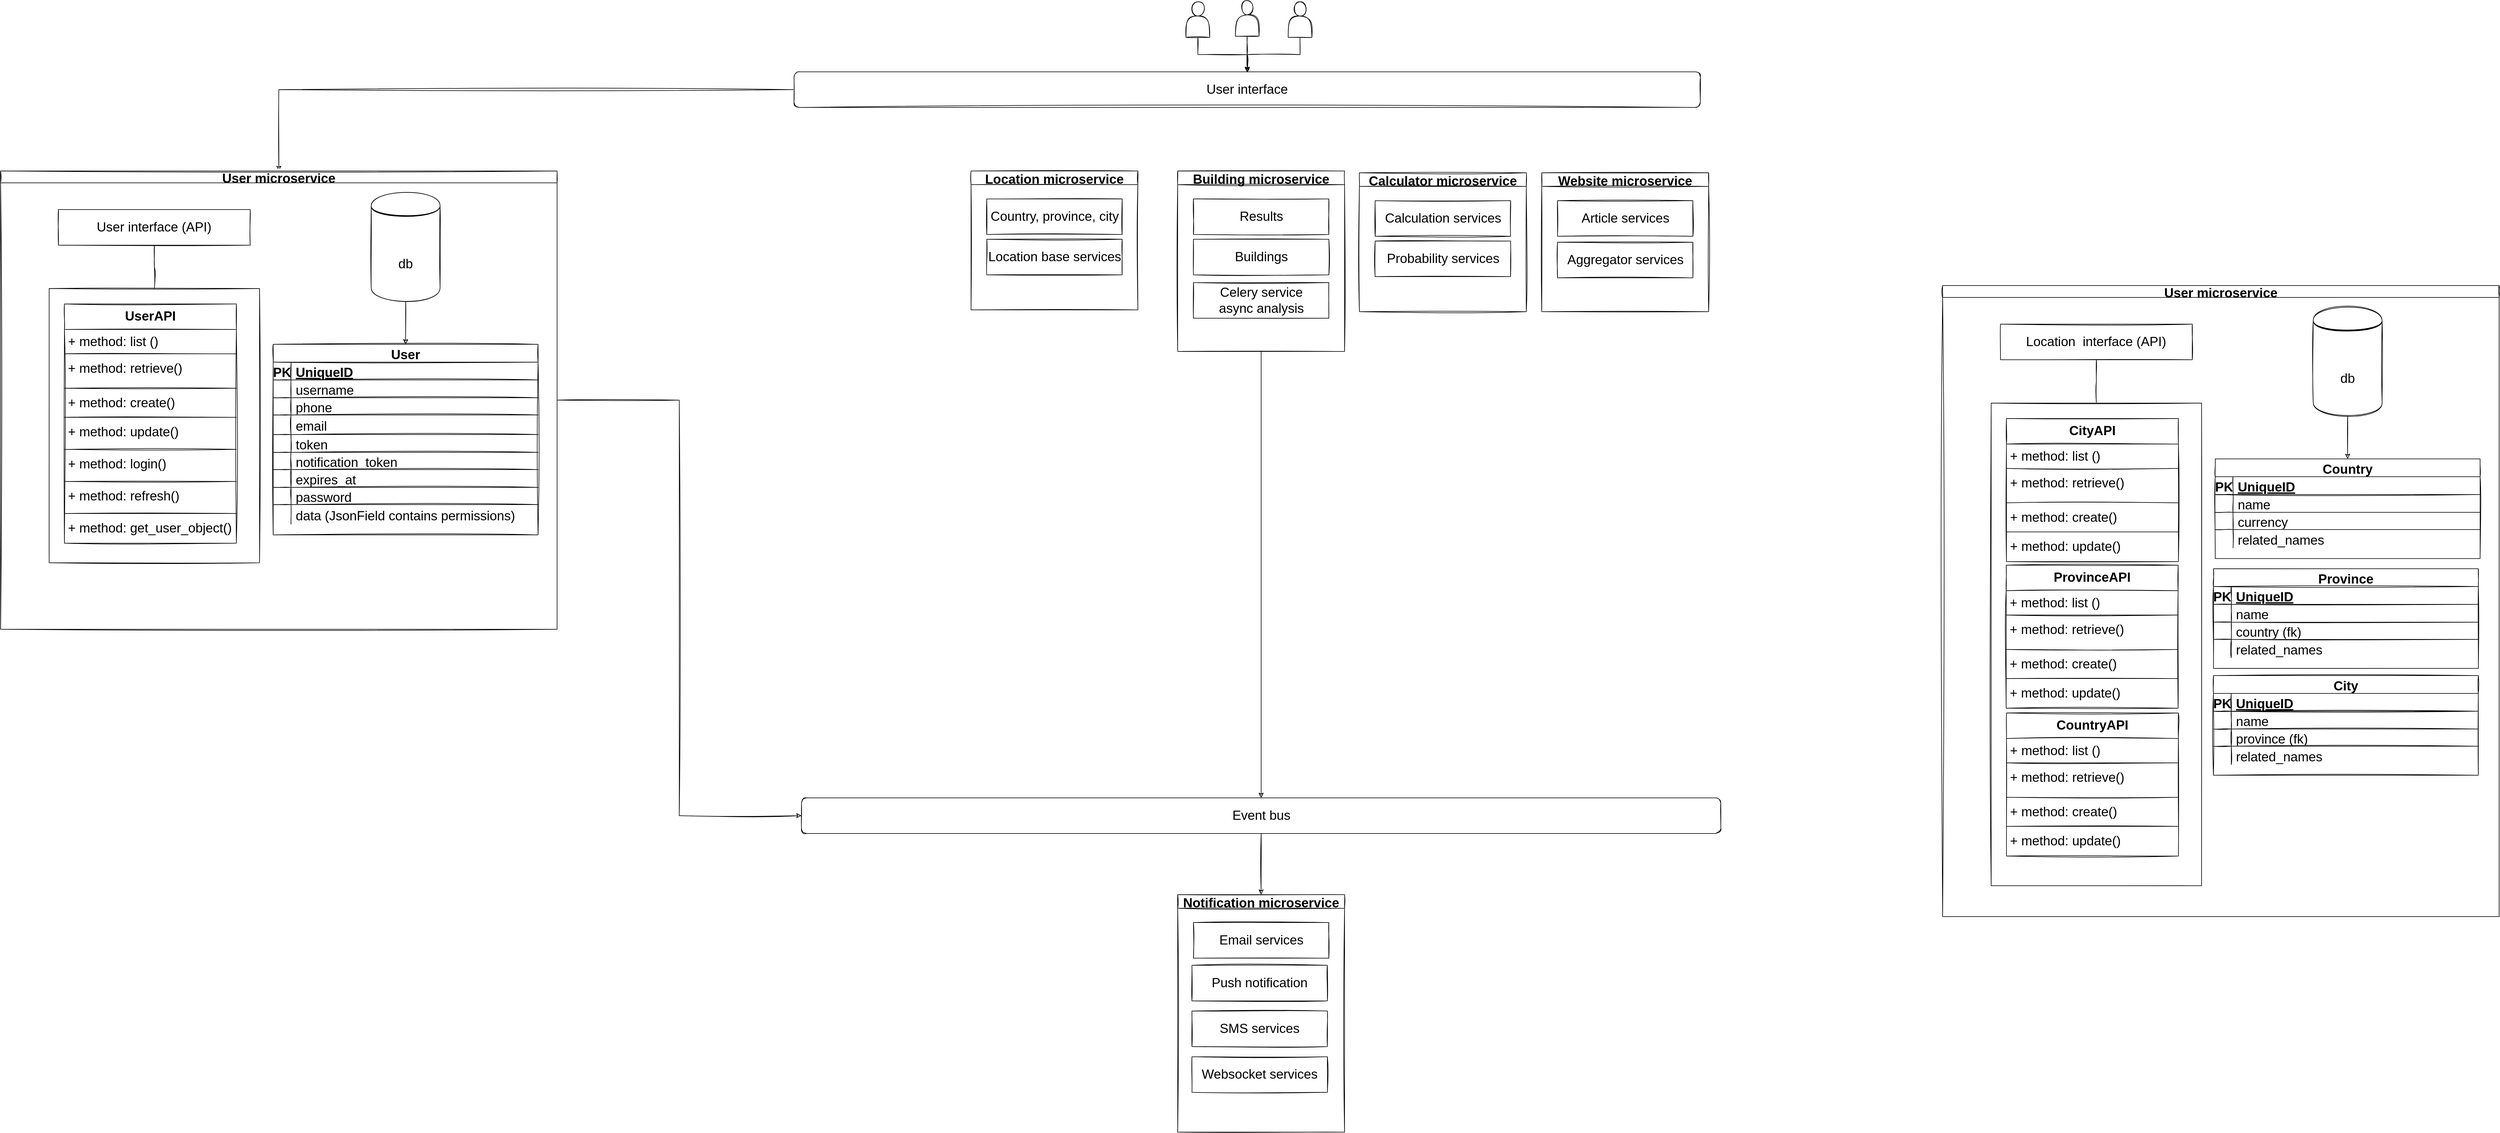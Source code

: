 <mxfile version="17.3.0" type="github">
  <diagram id="sTb8wcjgerz8ZjK2yib7" name="Page-1">
    <mxGraphModel dx="4373" dy="919" grid="0" gridSize="10" guides="1" tooltips="1" connect="1" arrows="1" fold="1" page="0" pageScale="1" pageWidth="850" pageHeight="1100" math="0" shadow="0">
      <root>
        <mxCell id="0" />
        <mxCell id="1" parent="0" />
        <mxCell id="-AKByJtzE0unUTjNRRzV-212" style="edgeStyle=orthogonalEdgeStyle;rounded=0;sketch=1;orthogonalLoop=1;jettySize=auto;html=1;entryX=0.5;entryY=0;entryDx=0;entryDy=0;fontSize=22;" edge="1" parent="1" source="-AKByJtzE0unUTjNRRzV-1" target="-AKByJtzE0unUTjNRRzV-63">
          <mxGeometry relative="1" as="geometry" />
        </mxCell>
        <mxCell id="-AKByJtzE0unUTjNRRzV-1" value="&lt;font style=&quot;font-size: 22px&quot;&gt;User interface&lt;/font&gt;" style="rounded=1;whiteSpace=wrap;html=1;sketch=1;" vertex="1" parent="1">
          <mxGeometry x="-414" y="318" width="1526" height="60" as="geometry" />
        </mxCell>
        <mxCell id="-AKByJtzE0unUTjNRRzV-9" style="edgeStyle=orthogonalEdgeStyle;rounded=0;sketch=1;orthogonalLoop=1;jettySize=auto;html=1;fontSize=22;" edge="1" parent="1" source="-AKByJtzE0unUTjNRRzV-4" target="-AKByJtzE0unUTjNRRzV-1">
          <mxGeometry relative="1" as="geometry" />
        </mxCell>
        <mxCell id="-AKByJtzE0unUTjNRRzV-4" value="" style="shape=actor;whiteSpace=wrap;html=1;sketch=1;fontSize=22;" vertex="1" parent="1">
          <mxGeometry x="246" y="200" width="40" height="60" as="geometry" />
        </mxCell>
        <mxCell id="-AKByJtzE0unUTjNRRzV-8" style="edgeStyle=orthogonalEdgeStyle;rounded=0;sketch=1;orthogonalLoop=1;jettySize=auto;html=1;fontSize=22;" edge="1" parent="1" source="-AKByJtzE0unUTjNRRzV-5">
          <mxGeometry relative="1" as="geometry">
            <mxPoint x="349.2" y="319.4" as="targetPoint" />
          </mxGeometry>
        </mxCell>
        <mxCell id="-AKByJtzE0unUTjNRRzV-5" value="" style="shape=actor;whiteSpace=wrap;html=1;sketch=1;fontSize=22;" vertex="1" parent="1">
          <mxGeometry x="329" y="198" width="40" height="60" as="geometry" />
        </mxCell>
        <mxCell id="-AKByJtzE0unUTjNRRzV-7" style="edgeStyle=orthogonalEdgeStyle;rounded=0;sketch=1;orthogonalLoop=1;jettySize=auto;html=1;entryX=0.5;entryY=0;entryDx=0;entryDy=0;fontSize=22;" edge="1" parent="1" source="-AKByJtzE0unUTjNRRzV-6" target="-AKByJtzE0unUTjNRRzV-1">
          <mxGeometry relative="1" as="geometry" />
        </mxCell>
        <mxCell id="-AKByJtzE0unUTjNRRzV-6" value="" style="shape=actor;whiteSpace=wrap;html=1;sketch=1;fontSize=22;" vertex="1" parent="1">
          <mxGeometry x="418" y="200" width="40" height="60" as="geometry" />
        </mxCell>
        <mxCell id="-AKByJtzE0unUTjNRRzV-12" value="Location microservice" style="swimlane;sketch=1;fontSize=22;" vertex="1" parent="1">
          <mxGeometry x="-116" y="485" width="281" height="234" as="geometry" />
        </mxCell>
        <mxCell id="-AKByJtzE0unUTjNRRzV-15" value="Country, province, city" style="rounded=0;whiteSpace=wrap;html=1;sketch=1;fontSize=22;" vertex="1" parent="-AKByJtzE0unUTjNRRzV-12">
          <mxGeometry x="26.5" y="47" width="228" height="60" as="geometry" />
        </mxCell>
        <mxCell id="-AKByJtzE0unUTjNRRzV-16" value="Location base services" style="rounded=0;whiteSpace=wrap;html=1;sketch=1;fontSize=22;" vertex="1" parent="-AKByJtzE0unUTjNRRzV-12">
          <mxGeometry x="26.5" y="115" width="228" height="60" as="geometry" />
        </mxCell>
        <mxCell id="-AKByJtzE0unUTjNRRzV-36" style="edgeStyle=orthogonalEdgeStyle;rounded=0;sketch=1;orthogonalLoop=1;jettySize=auto;html=1;entryX=0.5;entryY=0;entryDx=0;entryDy=0;fontSize=22;" edge="1" parent="1" source="-AKByJtzE0unUTjNRRzV-19" target="-AKByJtzE0unUTjNRRzV-33">
          <mxGeometry relative="1" as="geometry" />
        </mxCell>
        <mxCell id="-AKByJtzE0unUTjNRRzV-19" value="Building microservice" style="swimlane;sketch=1;fontSize=22;" vertex="1" parent="1">
          <mxGeometry x="232" y="485" width="281" height="304" as="geometry" />
        </mxCell>
        <mxCell id="-AKByJtzE0unUTjNRRzV-20" value="Results" style="rounded=0;whiteSpace=wrap;html=1;sketch=1;fontSize=22;" vertex="1" parent="-AKByJtzE0unUTjNRRzV-19">
          <mxGeometry x="26.5" y="47" width="228" height="60" as="geometry" />
        </mxCell>
        <mxCell id="-AKByJtzE0unUTjNRRzV-21" value="Buildings" style="rounded=0;whiteSpace=wrap;html=1;sketch=1;fontSize=22;" vertex="1" parent="-AKByJtzE0unUTjNRRzV-19">
          <mxGeometry x="26.5" y="115" width="228" height="60" as="geometry" />
        </mxCell>
        <mxCell id="-AKByJtzE0unUTjNRRzV-38" value="Celery service&lt;br&gt;async analysis" style="rounded=0;whiteSpace=wrap;html=1;sketch=1;fontSize=22;" vertex="1" parent="-AKByJtzE0unUTjNRRzV-19">
          <mxGeometry x="26.5" y="188" width="228" height="60" as="geometry" />
        </mxCell>
        <mxCell id="-AKByJtzE0unUTjNRRzV-22" value="Calculator microservice" style="swimlane;sketch=1;fontSize=22;" vertex="1" parent="1">
          <mxGeometry x="538" y="488" width="281" height="234" as="geometry" />
        </mxCell>
        <mxCell id="-AKByJtzE0unUTjNRRzV-23" value="Calculation services" style="rounded=0;whiteSpace=wrap;html=1;sketch=1;fontSize=22;" vertex="1" parent="-AKByJtzE0unUTjNRRzV-22">
          <mxGeometry x="26.5" y="47" width="228" height="60" as="geometry" />
        </mxCell>
        <mxCell id="-AKByJtzE0unUTjNRRzV-24" value="Probability services" style="rounded=0;whiteSpace=wrap;html=1;sketch=1;fontSize=22;" vertex="1" parent="-AKByJtzE0unUTjNRRzV-22">
          <mxGeometry x="26.5" y="115" width="228" height="60" as="geometry" />
        </mxCell>
        <mxCell id="-AKByJtzE0unUTjNRRzV-25" value="Website microservice" style="swimlane;sketch=1;fontSize=22;" vertex="1" parent="1">
          <mxGeometry x="845" y="488" width="281" height="234" as="geometry" />
        </mxCell>
        <mxCell id="-AKByJtzE0unUTjNRRzV-26" value="Article services" style="rounded=0;whiteSpace=wrap;html=1;sketch=1;fontSize=22;" vertex="1" parent="-AKByJtzE0unUTjNRRzV-25">
          <mxGeometry x="26.5" y="47" width="228" height="60" as="geometry" />
        </mxCell>
        <mxCell id="-AKByJtzE0unUTjNRRzV-37" value="Aggregator services" style="rounded=0;whiteSpace=wrap;html=1;sketch=1;fontSize=22;" vertex="1" parent="-AKByJtzE0unUTjNRRzV-25">
          <mxGeometry x="26.5" y="117" width="228" height="60" as="geometry" />
        </mxCell>
        <mxCell id="-AKByJtzE0unUTjNRRzV-28" value="Notification microservice" style="swimlane;sketch=1;fontSize=22;" vertex="1" parent="1">
          <mxGeometry x="232" y="1704" width="281" height="400" as="geometry" />
        </mxCell>
        <mxCell id="-AKByJtzE0unUTjNRRzV-29" value="Email services" style="rounded=0;whiteSpace=wrap;html=1;sketch=1;fontSize=22;" vertex="1" parent="-AKByJtzE0unUTjNRRzV-28">
          <mxGeometry x="26.5" y="47" width="228" height="60" as="geometry" />
        </mxCell>
        <mxCell id="-AKByJtzE0unUTjNRRzV-30" value="Push notification" style="rounded=0;whiteSpace=wrap;html=1;sketch=1;fontSize=22;" vertex="1" parent="-AKByJtzE0unUTjNRRzV-28">
          <mxGeometry x="24" y="119" width="228" height="60" as="geometry" />
        </mxCell>
        <mxCell id="-AKByJtzE0unUTjNRRzV-31" value="SMS services" style="rounded=0;whiteSpace=wrap;html=1;sketch=1;fontSize=22;" vertex="1" parent="-AKByJtzE0unUTjNRRzV-28">
          <mxGeometry x="24" y="196" width="228" height="60" as="geometry" />
        </mxCell>
        <mxCell id="-AKByJtzE0unUTjNRRzV-32" value="Websocket services" style="rounded=0;whiteSpace=wrap;html=1;sketch=1;fontSize=22;" vertex="1" parent="-AKByJtzE0unUTjNRRzV-28">
          <mxGeometry x="24" y="273" width="228" height="60" as="geometry" />
        </mxCell>
        <mxCell id="-AKByJtzE0unUTjNRRzV-35" style="edgeStyle=orthogonalEdgeStyle;rounded=0;sketch=1;orthogonalLoop=1;jettySize=auto;html=1;entryX=0.5;entryY=0;entryDx=0;entryDy=0;fontSize=22;" edge="1" parent="1" source="-AKByJtzE0unUTjNRRzV-33" target="-AKByJtzE0unUTjNRRzV-28">
          <mxGeometry relative="1" as="geometry" />
        </mxCell>
        <mxCell id="-AKByJtzE0unUTjNRRzV-33" value="Event bus" style="rounded=1;whiteSpace=wrap;html=1;sketch=1;fontSize=22;" vertex="1" parent="1">
          <mxGeometry x="-401.5" y="1541" width="1548" height="60" as="geometry" />
        </mxCell>
        <mxCell id="-AKByJtzE0unUTjNRRzV-213" style="edgeStyle=orthogonalEdgeStyle;rounded=0;sketch=1;orthogonalLoop=1;jettySize=auto;html=1;entryX=0;entryY=0.5;entryDx=0;entryDy=0;fontSize=22;" edge="1" parent="1" source="-AKByJtzE0unUTjNRRzV-63" target="-AKByJtzE0unUTjNRRzV-33">
          <mxGeometry relative="1" as="geometry" />
        </mxCell>
        <mxCell id="-AKByJtzE0unUTjNRRzV-63" value="User microservice" style="swimlane;startSize=20;horizontal=1;containerType=tree;newEdgeStyle={&quot;edgeStyle&quot;:&quot;elbowEdgeStyle&quot;,&quot;startArrow&quot;:&quot;none&quot;,&quot;endArrow&quot;:&quot;none&quot;};glass=0;sketch=1;fontSize=22;" vertex="1" parent="1">
          <mxGeometry x="-1750" y="485" width="937" height="772" as="geometry" />
        </mxCell>
        <mxCell id="-AKByJtzE0unUTjNRRzV-64" value="" style="edgeStyle=elbowEdgeStyle;elbow=vertical;startArrow=none;endArrow=none;rounded=0;sketch=1;fontSize=22;" edge="1" parent="-AKByJtzE0unUTjNRRzV-63" source="-AKByJtzE0unUTjNRRzV-66" target="-AKByJtzE0unUTjNRRzV-67">
          <mxGeometry relative="1" as="geometry" />
        </mxCell>
        <UserObject label="User interface (API)" treeRoot="1" id="-AKByJtzE0unUTjNRRzV-66">
          <mxCell style="whiteSpace=wrap;html=1;align=center;treeFolding=1;treeMoving=1;newEdgeStyle={&quot;edgeStyle&quot;:&quot;elbowEdgeStyle&quot;,&quot;startArrow&quot;:&quot;none&quot;,&quot;endArrow&quot;:&quot;none&quot;};glass=0;sketch=1;fontSize=22;" vertex="1" parent="-AKByJtzE0unUTjNRRzV-63">
            <mxGeometry x="97.38" y="65" width="323" height="60" as="geometry" />
          </mxCell>
        </UserObject>
        <mxCell id="-AKByJtzE0unUTjNRRzV-67" value="" style="whiteSpace=wrap;html=1;align=center;verticalAlign=middle;treeFolding=1;treeMoving=1;newEdgeStyle={&quot;edgeStyle&quot;:&quot;elbowEdgeStyle&quot;,&quot;startArrow&quot;:&quot;none&quot;,&quot;endArrow&quot;:&quot;none&quot;};glass=0;sketch=1;fontSize=22;" vertex="1" parent="-AKByJtzE0unUTjNRRzV-63">
          <mxGeometry x="81.75" y="198" width="354.25" height="462" as="geometry" />
        </mxCell>
        <mxCell id="-AKByJtzE0unUTjNRRzV-71" value="User" style="shape=table;startSize=30;container=1;collapsible=1;childLayout=tableLayout;fixedRows=1;rowLines=5;fontStyle=1;align=center;resizeLast=1;glass=0;sketch=1;fontSize=22;flipV=0;flipH=0;" vertex="1" parent="-AKByJtzE0unUTjNRRzV-63">
          <mxGeometry x="459" y="292" width="446" height="321" as="geometry" />
        </mxCell>
        <mxCell id="-AKByJtzE0unUTjNRRzV-72" value="" style="shape=tableRow;horizontal=0;startSize=0;swimlaneHead=0;swimlaneBody=0;fillColor=none;collapsible=0;dropTarget=0;points=[[0,0.5],[1,0.5]];portConstraint=eastwest;top=0;left=0;right=0;bottom=1;glass=0;sketch=1;fontSize=22;" vertex="1" parent="-AKByJtzE0unUTjNRRzV-71">
          <mxGeometry y="30" width="446" height="30" as="geometry" />
        </mxCell>
        <mxCell id="-AKByJtzE0unUTjNRRzV-73" value="PK" style="shape=partialRectangle;connectable=0;fillColor=none;top=0;left=0;bottom=0;right=0;fontStyle=1;overflow=hidden;glass=0;sketch=1;fontSize=22;" vertex="1" parent="-AKByJtzE0unUTjNRRzV-72">
          <mxGeometry width="30" height="30" as="geometry">
            <mxRectangle width="30" height="30" as="alternateBounds" />
          </mxGeometry>
        </mxCell>
        <mxCell id="-AKByJtzE0unUTjNRRzV-74" value="UniqueID" style="shape=partialRectangle;connectable=0;fillColor=none;top=0;left=0;bottom=0;right=0;align=left;spacingLeft=6;fontStyle=5;overflow=hidden;glass=0;sketch=1;fontSize=22;" vertex="1" parent="-AKByJtzE0unUTjNRRzV-72">
          <mxGeometry x="30" width="416" height="30" as="geometry">
            <mxRectangle width="416" height="30" as="alternateBounds" />
          </mxGeometry>
        </mxCell>
        <mxCell id="-AKByJtzE0unUTjNRRzV-75" value="" style="shape=tableRow;horizontal=0;startSize=0;swimlaneHead=0;swimlaneBody=0;fillColor=none;collapsible=0;dropTarget=0;points=[[0,0.5],[1,0.5]];portConstraint=eastwest;top=0;left=0;right=0;bottom=0;glass=0;sketch=1;fontSize=22;" vertex="1" parent="-AKByJtzE0unUTjNRRzV-71">
          <mxGeometry y="60" width="446" height="30" as="geometry" />
        </mxCell>
        <mxCell id="-AKByJtzE0unUTjNRRzV-76" value="" style="shape=partialRectangle;connectable=0;fillColor=none;top=0;left=0;bottom=0;right=0;editable=1;overflow=hidden;glass=0;sketch=1;fontSize=22;" vertex="1" parent="-AKByJtzE0unUTjNRRzV-75">
          <mxGeometry width="30" height="30" as="geometry">
            <mxRectangle width="30" height="30" as="alternateBounds" />
          </mxGeometry>
        </mxCell>
        <mxCell id="-AKByJtzE0unUTjNRRzV-77" value="username" style="shape=partialRectangle;connectable=0;fillColor=none;top=0;left=0;bottom=0;right=0;align=left;spacingLeft=6;overflow=hidden;glass=0;sketch=1;fontSize=22;" vertex="1" parent="-AKByJtzE0unUTjNRRzV-75">
          <mxGeometry x="30" width="416" height="30" as="geometry">
            <mxRectangle width="416" height="30" as="alternateBounds" />
          </mxGeometry>
        </mxCell>
        <mxCell id="-AKByJtzE0unUTjNRRzV-78" value="" style="shape=tableRow;horizontal=0;startSize=0;swimlaneHead=0;swimlaneBody=0;fillColor=none;collapsible=0;dropTarget=0;points=[[0,0.5],[1,0.5]];portConstraint=eastwest;top=0;left=0;right=0;bottom=0;glass=0;sketch=1;fontSize=22;" vertex="1" parent="-AKByJtzE0unUTjNRRzV-71">
          <mxGeometry y="90" width="446" height="29" as="geometry" />
        </mxCell>
        <mxCell id="-AKByJtzE0unUTjNRRzV-79" value="" style="shape=partialRectangle;connectable=0;fillColor=none;top=0;left=0;bottom=0;right=0;editable=1;overflow=hidden;glass=0;sketch=1;fontSize=22;" vertex="1" parent="-AKByJtzE0unUTjNRRzV-78">
          <mxGeometry width="30" height="29" as="geometry">
            <mxRectangle width="30" height="29" as="alternateBounds" />
          </mxGeometry>
        </mxCell>
        <mxCell id="-AKByJtzE0unUTjNRRzV-80" value="phone" style="shape=partialRectangle;connectable=0;fillColor=none;top=0;left=0;bottom=0;right=0;align=left;spacingLeft=6;overflow=hidden;glass=0;sketch=1;fontSize=22;shadow=0;" vertex="1" parent="-AKByJtzE0unUTjNRRzV-78">
          <mxGeometry x="30" width="416" height="29" as="geometry">
            <mxRectangle width="416" height="29" as="alternateBounds" />
          </mxGeometry>
        </mxCell>
        <mxCell id="-AKByJtzE0unUTjNRRzV-81" value="" style="shape=tableRow;horizontal=0;startSize=0;swimlaneHead=0;swimlaneBody=0;fillColor=none;collapsible=0;dropTarget=0;points=[[0,0.5],[1,0.5]];portConstraint=eastwest;top=0;left=0;right=0;bottom=0;glass=0;sketch=1;fontSize=22;" vertex="1" parent="-AKByJtzE0unUTjNRRzV-71">
          <mxGeometry y="119" width="446" height="33" as="geometry" />
        </mxCell>
        <mxCell id="-AKByJtzE0unUTjNRRzV-82" value="&#xa;&#xa;&#xa;" style="shape=partialRectangle;connectable=0;fillColor=none;top=0;left=0;bottom=0;right=0;editable=1;overflow=hidden;glass=0;sketch=1;fontSize=22;" vertex="1" parent="-AKByJtzE0unUTjNRRzV-81">
          <mxGeometry width="30" height="33" as="geometry">
            <mxRectangle width="30" height="33" as="alternateBounds" />
          </mxGeometry>
        </mxCell>
        <mxCell id="-AKByJtzE0unUTjNRRzV-83" value="email" style="shape=partialRectangle;connectable=0;fillColor=none;top=0;left=0;bottom=0;right=0;align=left;spacingLeft=6;overflow=hidden;glass=0;sketch=1;fontSize=22;" vertex="1" parent="-AKByJtzE0unUTjNRRzV-81">
          <mxGeometry x="30" width="416" height="33" as="geometry">
            <mxRectangle width="416" height="33" as="alternateBounds" />
          </mxGeometry>
        </mxCell>
        <mxCell id="-AKByJtzE0unUTjNRRzV-109" value="" style="shape=tableRow;horizontal=0;startSize=0;swimlaneHead=0;swimlaneBody=0;fillColor=none;collapsible=0;dropTarget=0;points=[[0,0.5],[1,0.5]];portConstraint=eastwest;top=0;left=0;right=0;bottom=0;glass=0;sketch=1;fontSize=22;" vertex="1" parent="-AKByJtzE0unUTjNRRzV-71">
          <mxGeometry y="152" width="446" height="30" as="geometry" />
        </mxCell>
        <mxCell id="-AKByJtzE0unUTjNRRzV-110" value="" style="shape=partialRectangle;connectable=0;fillColor=none;top=0;left=0;bottom=0;right=0;editable=1;overflow=hidden;glass=0;sketch=1;fontSize=22;" vertex="1" parent="-AKByJtzE0unUTjNRRzV-109">
          <mxGeometry width="30" height="30" as="geometry">
            <mxRectangle width="30" height="30" as="alternateBounds" />
          </mxGeometry>
        </mxCell>
        <mxCell id="-AKByJtzE0unUTjNRRzV-111" value="token" style="shape=partialRectangle;connectable=0;fillColor=none;top=0;left=0;bottom=0;right=0;align=left;spacingLeft=6;overflow=hidden;glass=0;sketch=1;fontSize=22;" vertex="1" parent="-AKByJtzE0unUTjNRRzV-109">
          <mxGeometry x="30" width="416" height="30" as="geometry">
            <mxRectangle width="416" height="30" as="alternateBounds" />
          </mxGeometry>
        </mxCell>
        <mxCell id="-AKByJtzE0unUTjNRRzV-112" value="" style="shape=tableRow;horizontal=0;startSize=0;swimlaneHead=0;swimlaneBody=0;fillColor=none;collapsible=0;dropTarget=0;points=[[0,0.5],[1,0.5]];portConstraint=eastwest;top=0;left=0;right=0;bottom=0;glass=0;sketch=1;fontSize=22;" vertex="1" parent="-AKByJtzE0unUTjNRRzV-71">
          <mxGeometry y="182" width="446" height="29" as="geometry" />
        </mxCell>
        <mxCell id="-AKByJtzE0unUTjNRRzV-113" value="" style="shape=partialRectangle;connectable=0;fillColor=none;top=0;left=0;bottom=0;right=0;editable=1;overflow=hidden;glass=0;sketch=1;fontSize=22;" vertex="1" parent="-AKByJtzE0unUTjNRRzV-112">
          <mxGeometry width="30" height="29" as="geometry">
            <mxRectangle width="30" height="29" as="alternateBounds" />
          </mxGeometry>
        </mxCell>
        <mxCell id="-AKByJtzE0unUTjNRRzV-114" value="notification_token" style="shape=partialRectangle;connectable=0;fillColor=none;top=0;left=0;bottom=0;right=0;align=left;spacingLeft=6;overflow=hidden;glass=0;sketch=1;fontSize=22;shadow=0;" vertex="1" parent="-AKByJtzE0unUTjNRRzV-112">
          <mxGeometry x="30" width="416" height="29" as="geometry">
            <mxRectangle width="416" height="29" as="alternateBounds" />
          </mxGeometry>
        </mxCell>
        <mxCell id="-AKByJtzE0unUTjNRRzV-122" value="" style="shape=tableRow;horizontal=0;startSize=0;swimlaneHead=0;swimlaneBody=0;fillColor=none;collapsible=0;dropTarget=0;points=[[0,0.5],[1,0.5]];portConstraint=eastwest;top=0;left=0;right=0;bottom=0;glass=0;sketch=1;fontSize=22;" vertex="1" parent="-AKByJtzE0unUTjNRRzV-71">
          <mxGeometry y="211" width="446" height="30" as="geometry" />
        </mxCell>
        <mxCell id="-AKByJtzE0unUTjNRRzV-123" value="" style="shape=partialRectangle;connectable=0;fillColor=none;top=0;left=0;bottom=0;right=0;editable=1;overflow=hidden;glass=0;sketch=1;fontSize=22;" vertex="1" parent="-AKByJtzE0unUTjNRRzV-122">
          <mxGeometry width="30" height="30" as="geometry">
            <mxRectangle width="30" height="30" as="alternateBounds" />
          </mxGeometry>
        </mxCell>
        <mxCell id="-AKByJtzE0unUTjNRRzV-124" value="expires_at" style="shape=partialRectangle;connectable=0;fillColor=none;top=0;left=0;bottom=0;right=0;align=left;spacingLeft=6;overflow=hidden;glass=0;sketch=1;fontSize=22;" vertex="1" parent="-AKByJtzE0unUTjNRRzV-122">
          <mxGeometry x="30" width="416" height="30" as="geometry">
            <mxRectangle width="416" height="30" as="alternateBounds" />
          </mxGeometry>
        </mxCell>
        <mxCell id="-AKByJtzE0unUTjNRRzV-125" value="" style="shape=tableRow;horizontal=0;startSize=0;swimlaneHead=0;swimlaneBody=0;fillColor=none;collapsible=0;dropTarget=0;points=[[0,0.5],[1,0.5]];portConstraint=eastwest;top=0;left=0;right=0;bottom=0;glass=0;sketch=1;fontSize=22;" vertex="1" parent="-AKByJtzE0unUTjNRRzV-71">
          <mxGeometry y="241" width="446" height="29" as="geometry" />
        </mxCell>
        <mxCell id="-AKByJtzE0unUTjNRRzV-126" value="" style="shape=partialRectangle;connectable=0;fillColor=none;top=0;left=0;bottom=0;right=0;editable=1;overflow=hidden;glass=0;sketch=1;fontSize=22;" vertex="1" parent="-AKByJtzE0unUTjNRRzV-125">
          <mxGeometry width="30" height="29" as="geometry">
            <mxRectangle width="30" height="29" as="alternateBounds" />
          </mxGeometry>
        </mxCell>
        <mxCell id="-AKByJtzE0unUTjNRRzV-127" value="password" style="shape=partialRectangle;connectable=0;fillColor=none;top=0;left=0;bottom=0;right=0;align=left;spacingLeft=6;overflow=hidden;glass=0;sketch=1;fontSize=22;shadow=0;" vertex="1" parent="-AKByJtzE0unUTjNRRzV-125">
          <mxGeometry x="30" width="416" height="29" as="geometry">
            <mxRectangle width="416" height="29" as="alternateBounds" />
          </mxGeometry>
        </mxCell>
        <mxCell id="-AKByJtzE0unUTjNRRzV-128" value="" style="shape=tableRow;horizontal=0;startSize=0;swimlaneHead=0;swimlaneBody=0;fillColor=none;collapsible=0;dropTarget=0;points=[[0,0.5],[1,0.5]];portConstraint=eastwest;top=0;left=0;right=0;bottom=0;glass=0;sketch=1;fontSize=22;" vertex="1" parent="-AKByJtzE0unUTjNRRzV-71">
          <mxGeometry y="270" width="446" height="33" as="geometry" />
        </mxCell>
        <mxCell id="-AKByJtzE0unUTjNRRzV-129" value="&#xa;&#xa;&#xa;" style="shape=partialRectangle;connectable=0;fillColor=none;top=0;left=0;bottom=0;right=0;editable=1;overflow=hidden;glass=0;sketch=1;fontSize=22;" vertex="1" parent="-AKByJtzE0unUTjNRRzV-128">
          <mxGeometry width="30" height="33" as="geometry">
            <mxRectangle width="30" height="33" as="alternateBounds" />
          </mxGeometry>
        </mxCell>
        <mxCell id="-AKByJtzE0unUTjNRRzV-130" value="data (JsonField contains permissions)" style="shape=partialRectangle;connectable=0;fillColor=none;top=0;left=0;bottom=0;right=0;align=left;spacingLeft=6;overflow=hidden;glass=0;sketch=1;fontSize=22;" vertex="1" parent="-AKByJtzE0unUTjNRRzV-128">
          <mxGeometry x="30" width="416" height="33" as="geometry">
            <mxRectangle width="416" height="33" as="alternateBounds" />
          </mxGeometry>
        </mxCell>
        <mxCell id="-AKByJtzE0unUTjNRRzV-140" value="db" style="shape=datastore;whiteSpace=wrap;html=1;shadow=0;glass=0;sketch=1;fontSize=22;" vertex="1" parent="-AKByJtzE0unUTjNRRzV-63">
          <mxGeometry x="624" y="36" width="116" height="184" as="geometry" />
        </mxCell>
        <mxCell id="-AKByJtzE0unUTjNRRzV-141" value="UserAPI" style="swimlane;fontStyle=1;align=center;verticalAlign=top;childLayout=stackLayout;horizontal=1;startSize=43;horizontalStack=0;resizeParent=1;resizeParentMax=0;resizeLast=0;collapsible=1;marginBottom=0;shadow=0;glass=0;sketch=1;fontSize=22;html=0;" vertex="1" parent="-AKByJtzE0unUTjNRRzV-63">
          <mxGeometry x="107.5" y="224" width="289.5" height="403" as="geometry">
            <mxRectangle x="124" y="228" width="143" height="30" as="alternateBounds" />
          </mxGeometry>
        </mxCell>
        <mxCell id="-AKByJtzE0unUTjNRRzV-142" value="+ method: list ()" style="text;strokeColor=none;fillColor=none;align=left;verticalAlign=top;spacingLeft=4;spacingRight=4;overflow=hidden;rotatable=0;points=[[0,0.5],[1,0.5]];portConstraint=eastwest;shadow=0;glass=0;sketch=1;fontSize=22;html=0;" vertex="1" parent="-AKByJtzE0unUTjNRRzV-141">
          <mxGeometry y="43" width="289.5" height="37" as="geometry" />
        </mxCell>
        <mxCell id="-AKByJtzE0unUTjNRRzV-143" value="" style="line;strokeWidth=1;fillColor=none;align=left;verticalAlign=middle;spacingTop=-1;spacingLeft=3;spacingRight=3;rotatable=0;labelPosition=right;points=[];portConstraint=eastwest;shadow=0;glass=0;sketch=1;fontSize=22;html=0;" vertex="1" parent="-AKByJtzE0unUTjNRRzV-141">
          <mxGeometry y="80" width="289.5" height="8" as="geometry" />
        </mxCell>
        <mxCell id="-AKByJtzE0unUTjNRRzV-144" value="+ method: retrieve()" style="text;strokeColor=none;fillColor=none;align=left;verticalAlign=top;spacingLeft=4;spacingRight=4;overflow=hidden;rotatable=0;points=[[0,0.5],[1,0.5]];portConstraint=eastwest;shadow=0;glass=0;sketch=1;fontSize=22;html=0;" vertex="1" parent="-AKByJtzE0unUTjNRRzV-141">
          <mxGeometry y="88" width="289.5" height="50" as="geometry" />
        </mxCell>
        <mxCell id="-AKByJtzE0unUTjNRRzV-150" value="" style="line;strokeWidth=1;fillColor=none;align=left;verticalAlign=middle;spacingTop=-1;spacingLeft=3;spacingRight=3;rotatable=0;labelPosition=right;points=[];portConstraint=eastwest;shadow=0;glass=0;sketch=1;fontSize=22;html=0;" vertex="1" parent="-AKByJtzE0unUTjNRRzV-141">
          <mxGeometry y="138" width="289.5" height="8" as="geometry" />
        </mxCell>
        <mxCell id="-AKByJtzE0unUTjNRRzV-149" value="+ method: create()" style="text;strokeColor=none;fillColor=none;align=left;verticalAlign=top;spacingLeft=4;spacingRight=4;overflow=hidden;rotatable=0;points=[[0,0.5],[1,0.5]];portConstraint=eastwest;shadow=0;glass=0;sketch=1;fontSize=22;html=0;" vertex="1" parent="-AKByJtzE0unUTjNRRzV-141">
          <mxGeometry y="146" width="289.5" height="41" as="geometry" />
        </mxCell>
        <mxCell id="-AKByJtzE0unUTjNRRzV-152" value="" style="line;strokeWidth=1;fillColor=none;align=left;verticalAlign=middle;spacingTop=-1;spacingLeft=3;spacingRight=3;rotatable=0;labelPosition=right;points=[];portConstraint=eastwest;shadow=0;glass=0;sketch=1;fontSize=22;html=0;" vertex="1" parent="-AKByJtzE0unUTjNRRzV-141">
          <mxGeometry y="187" width="289.5" height="8" as="geometry" />
        </mxCell>
        <mxCell id="-AKByJtzE0unUTjNRRzV-151" value="+ method: update()" style="text;strokeColor=none;fillColor=none;align=left;verticalAlign=top;spacingLeft=4;spacingRight=4;overflow=hidden;rotatable=0;points=[[0,0.5],[1,0.5]];portConstraint=eastwest;shadow=0;glass=0;sketch=1;fontSize=22;html=0;" vertex="1" parent="-AKByJtzE0unUTjNRRzV-141">
          <mxGeometry y="195" width="289.5" height="46" as="geometry" />
        </mxCell>
        <mxCell id="-AKByJtzE0unUTjNRRzV-154" value="" style="line;strokeWidth=1;fillColor=none;align=left;verticalAlign=middle;spacingTop=-1;spacingLeft=3;spacingRight=3;rotatable=0;labelPosition=right;points=[];portConstraint=eastwest;shadow=0;glass=0;sketch=1;fontSize=22;html=0;" vertex="1" parent="-AKByJtzE0unUTjNRRzV-141">
          <mxGeometry y="241" width="289.5" height="8" as="geometry" />
        </mxCell>
        <mxCell id="-AKByJtzE0unUTjNRRzV-153" value="+ method: login()" style="text;strokeColor=none;fillColor=none;align=left;verticalAlign=top;spacingLeft=4;spacingRight=4;overflow=hidden;rotatable=0;points=[[0,0.5],[1,0.5]];portConstraint=eastwest;shadow=0;glass=0;sketch=1;fontSize=22;html=0;" vertex="1" parent="-AKByJtzE0unUTjNRRzV-141">
          <mxGeometry y="249" width="289.5" height="46" as="geometry" />
        </mxCell>
        <mxCell id="-AKByJtzE0unUTjNRRzV-156" value="" style="line;strokeWidth=1;fillColor=none;align=left;verticalAlign=middle;spacingTop=-1;spacingLeft=3;spacingRight=3;rotatable=0;labelPosition=right;points=[];portConstraint=eastwest;shadow=0;glass=0;sketch=1;fontSize=22;html=0;" vertex="1" parent="-AKByJtzE0unUTjNRRzV-141">
          <mxGeometry y="295" width="289.5" height="8" as="geometry" />
        </mxCell>
        <mxCell id="-AKByJtzE0unUTjNRRzV-155" value="+ method: refresh()" style="text;strokeColor=none;fillColor=none;align=left;verticalAlign=top;spacingLeft=4;spacingRight=4;overflow=hidden;rotatable=0;points=[[0,0.5],[1,0.5]];portConstraint=eastwest;shadow=0;glass=0;sketch=1;fontSize=22;html=0;" vertex="1" parent="-AKByJtzE0unUTjNRRzV-141">
          <mxGeometry y="303" width="289.5" height="46" as="geometry" />
        </mxCell>
        <mxCell id="-AKByJtzE0unUTjNRRzV-157" style="edgeStyle=orthogonalEdgeStyle;rounded=0;sketch=1;orthogonalLoop=1;jettySize=auto;html=1;exitX=1;exitY=0.5;exitDx=0;exitDy=0;fontSize=22;" edge="1" parent="-AKByJtzE0unUTjNRRzV-141" source="-AKByJtzE0unUTjNRRzV-142" target="-AKByJtzE0unUTjNRRzV-142">
          <mxGeometry relative="1" as="geometry" />
        </mxCell>
        <mxCell id="-AKByJtzE0unUTjNRRzV-161" value="" style="line;strokeWidth=1;fillColor=none;align=left;verticalAlign=middle;spacingTop=-1;spacingLeft=3;spacingRight=3;rotatable=0;labelPosition=right;points=[];portConstraint=eastwest;shadow=0;glass=0;sketch=1;fontSize=22;html=0;" vertex="1" parent="-AKByJtzE0unUTjNRRzV-141">
          <mxGeometry y="349" width="289.5" height="8" as="geometry" />
        </mxCell>
        <mxCell id="-AKByJtzE0unUTjNRRzV-160" value="+ method: get_user_object()" style="text;strokeColor=none;fillColor=none;align=left;verticalAlign=top;spacingLeft=4;spacingRight=4;overflow=hidden;rotatable=0;points=[[0,0.5],[1,0.5]];portConstraint=eastwest;shadow=0;glass=0;sketch=1;fontSize=22;html=0;" vertex="1" parent="-AKByJtzE0unUTjNRRzV-141">
          <mxGeometry y="357" width="289.5" height="46" as="geometry" />
        </mxCell>
        <mxCell id="-AKByJtzE0unUTjNRRzV-159" style="edgeStyle=orthogonalEdgeStyle;rounded=0;sketch=1;orthogonalLoop=1;jettySize=auto;html=1;fontSize=22;entryX=0.5;entryY=0;entryDx=0;entryDy=0;" edge="1" parent="-AKByJtzE0unUTjNRRzV-63" source="-AKByJtzE0unUTjNRRzV-140" target="-AKByJtzE0unUTjNRRzV-71">
          <mxGeometry relative="1" as="geometry">
            <mxPoint x="626" y="285.692" as="targetPoint" />
          </mxGeometry>
        </mxCell>
        <mxCell id="-AKByJtzE0unUTjNRRzV-214" value="User microservice" style="swimlane;startSize=20;horizontal=1;containerType=tree;newEdgeStyle={&quot;edgeStyle&quot;:&quot;elbowEdgeStyle&quot;,&quot;startArrow&quot;:&quot;none&quot;,&quot;endArrow&quot;:&quot;none&quot;};glass=0;sketch=1;fontSize=22;" vertex="1" parent="1">
          <mxGeometry x="1520" y="678" width="937" height="1063" as="geometry" />
        </mxCell>
        <mxCell id="-AKByJtzE0unUTjNRRzV-215" value="" style="edgeStyle=elbowEdgeStyle;elbow=vertical;startArrow=none;endArrow=none;rounded=0;sketch=1;fontSize=22;" edge="1" parent="-AKByJtzE0unUTjNRRzV-214" source="-AKByJtzE0unUTjNRRzV-216" target="-AKByJtzE0unUTjNRRzV-217">
          <mxGeometry relative="1" as="geometry" />
        </mxCell>
        <UserObject label="Location&amp;nbsp; interface (API)" treeRoot="1" id="-AKByJtzE0unUTjNRRzV-216">
          <mxCell style="whiteSpace=wrap;html=1;align=center;treeFolding=1;treeMoving=1;newEdgeStyle={&quot;edgeStyle&quot;:&quot;elbowEdgeStyle&quot;,&quot;startArrow&quot;:&quot;none&quot;,&quot;endArrow&quot;:&quot;none&quot;};glass=0;sketch=1;fontSize=22;" vertex="1" parent="-AKByJtzE0unUTjNRRzV-214">
            <mxGeometry x="97.38" y="65" width="323" height="60" as="geometry" />
          </mxCell>
        </UserObject>
        <mxCell id="-AKByJtzE0unUTjNRRzV-217" value="" style="whiteSpace=wrap;html=1;align=center;verticalAlign=middle;treeFolding=1;treeMoving=1;newEdgeStyle={&quot;edgeStyle&quot;:&quot;elbowEdgeStyle&quot;,&quot;startArrow&quot;:&quot;none&quot;,&quot;endArrow&quot;:&quot;none&quot;};glass=0;sketch=1;fontSize=22;" vertex="1" parent="-AKByJtzE0unUTjNRRzV-214">
          <mxGeometry x="81.75" y="198" width="354.25" height="813" as="geometry" />
        </mxCell>
        <mxCell id="-AKByJtzE0unUTjNRRzV-218" value="Country" style="shape=table;startSize=30;container=1;collapsible=1;childLayout=tableLayout;fixedRows=1;rowLines=5;fontStyle=1;align=center;resizeLast=1;glass=0;sketch=1;fontSize=22;flipV=0;flipH=0;" vertex="1" parent="-AKByJtzE0unUTjNRRzV-214">
          <mxGeometry x="459" y="292" width="446" height="167.895" as="geometry" />
        </mxCell>
        <mxCell id="-AKByJtzE0unUTjNRRzV-219" value="" style="shape=tableRow;horizontal=0;startSize=0;swimlaneHead=0;swimlaneBody=0;fillColor=none;collapsible=0;dropTarget=0;points=[[0,0.5],[1,0.5]];portConstraint=eastwest;top=0;left=0;right=0;bottom=1;glass=0;sketch=1;fontSize=22;" vertex="1" parent="-AKByJtzE0unUTjNRRzV-218">
          <mxGeometry y="30" width="446" height="30" as="geometry" />
        </mxCell>
        <mxCell id="-AKByJtzE0unUTjNRRzV-220" value="PK" style="shape=partialRectangle;connectable=0;fillColor=none;top=0;left=0;bottom=0;right=0;fontStyle=1;overflow=hidden;glass=0;sketch=1;fontSize=22;" vertex="1" parent="-AKByJtzE0unUTjNRRzV-219">
          <mxGeometry width="30" height="30" as="geometry">
            <mxRectangle width="30" height="30" as="alternateBounds" />
          </mxGeometry>
        </mxCell>
        <mxCell id="-AKByJtzE0unUTjNRRzV-221" value="UniqueID" style="shape=partialRectangle;connectable=0;fillColor=none;top=0;left=0;bottom=0;right=0;align=left;spacingLeft=6;fontStyle=5;overflow=hidden;glass=0;sketch=1;fontSize=22;" vertex="1" parent="-AKByJtzE0unUTjNRRzV-219">
          <mxGeometry x="30" width="416" height="30" as="geometry">
            <mxRectangle width="416" height="30" as="alternateBounds" />
          </mxGeometry>
        </mxCell>
        <mxCell id="-AKByJtzE0unUTjNRRzV-222" value="" style="shape=tableRow;horizontal=0;startSize=0;swimlaneHead=0;swimlaneBody=0;fillColor=none;collapsible=0;dropTarget=0;points=[[0,0.5],[1,0.5]];portConstraint=eastwest;top=0;left=0;right=0;bottom=0;glass=0;sketch=1;fontSize=22;" vertex="1" parent="-AKByJtzE0unUTjNRRzV-218">
          <mxGeometry y="60" width="446" height="30" as="geometry" />
        </mxCell>
        <mxCell id="-AKByJtzE0unUTjNRRzV-223" value="" style="shape=partialRectangle;connectable=0;fillColor=none;top=0;left=0;bottom=0;right=0;editable=1;overflow=hidden;glass=0;sketch=1;fontSize=22;" vertex="1" parent="-AKByJtzE0unUTjNRRzV-222">
          <mxGeometry width="30" height="30" as="geometry">
            <mxRectangle width="30" height="30" as="alternateBounds" />
          </mxGeometry>
        </mxCell>
        <mxCell id="-AKByJtzE0unUTjNRRzV-224" value="name" style="shape=partialRectangle;connectable=0;fillColor=none;top=0;left=0;bottom=0;right=0;align=left;spacingLeft=6;overflow=hidden;glass=0;sketch=1;fontSize=22;" vertex="1" parent="-AKByJtzE0unUTjNRRzV-222">
          <mxGeometry x="30" width="416" height="30" as="geometry">
            <mxRectangle width="416" height="30" as="alternateBounds" />
          </mxGeometry>
        </mxCell>
        <mxCell id="-AKByJtzE0unUTjNRRzV-225" value="" style="shape=tableRow;horizontal=0;startSize=0;swimlaneHead=0;swimlaneBody=0;fillColor=none;collapsible=0;dropTarget=0;points=[[0,0.5],[1,0.5]];portConstraint=eastwest;top=0;left=0;right=0;bottom=0;glass=0;sketch=1;fontSize=22;" vertex="1" parent="-AKByJtzE0unUTjNRRzV-218">
          <mxGeometry y="90" width="446" height="29" as="geometry" />
        </mxCell>
        <mxCell id="-AKByJtzE0unUTjNRRzV-226" value="" style="shape=partialRectangle;connectable=0;fillColor=none;top=0;left=0;bottom=0;right=0;editable=1;overflow=hidden;glass=0;sketch=1;fontSize=22;" vertex="1" parent="-AKByJtzE0unUTjNRRzV-225">
          <mxGeometry width="30" height="29" as="geometry">
            <mxRectangle width="30" height="29" as="alternateBounds" />
          </mxGeometry>
        </mxCell>
        <mxCell id="-AKByJtzE0unUTjNRRzV-227" value="currency" style="shape=partialRectangle;connectable=0;fillColor=none;top=0;left=0;bottom=0;right=0;align=left;spacingLeft=6;overflow=hidden;glass=0;sketch=1;fontSize=22;shadow=0;" vertex="1" parent="-AKByJtzE0unUTjNRRzV-225">
          <mxGeometry x="30" width="416" height="29" as="geometry">
            <mxRectangle width="416" height="29" as="alternateBounds" />
          </mxGeometry>
        </mxCell>
        <mxCell id="-AKByJtzE0unUTjNRRzV-228" value="" style="shape=tableRow;horizontal=0;startSize=0;swimlaneHead=0;swimlaneBody=0;fillColor=none;collapsible=0;dropTarget=0;points=[[0,0.5],[1,0.5]];portConstraint=eastwest;top=0;left=0;right=0;bottom=0;glass=0;sketch=1;fontSize=22;" vertex="1" parent="-AKByJtzE0unUTjNRRzV-218">
          <mxGeometry y="119" width="446" height="31" as="geometry" />
        </mxCell>
        <mxCell id="-AKByJtzE0unUTjNRRzV-229" value="&#xa;&#xa;&#xa;" style="shape=partialRectangle;connectable=0;fillColor=none;top=0;left=0;bottom=0;right=0;editable=1;overflow=hidden;glass=0;sketch=1;fontSize=22;" vertex="1" parent="-AKByJtzE0unUTjNRRzV-228">
          <mxGeometry width="30" height="31" as="geometry">
            <mxRectangle width="30" height="31" as="alternateBounds" />
          </mxGeometry>
        </mxCell>
        <mxCell id="-AKByJtzE0unUTjNRRzV-230" value="related_names" style="shape=partialRectangle;connectable=0;fillColor=none;top=0;left=0;bottom=0;right=0;align=left;spacingLeft=6;overflow=hidden;glass=0;sketch=1;fontSize=22;" vertex="1" parent="-AKByJtzE0unUTjNRRzV-228">
          <mxGeometry x="30" width="416" height="31" as="geometry">
            <mxRectangle width="416" height="31" as="alternateBounds" />
          </mxGeometry>
        </mxCell>
        <mxCell id="-AKByJtzE0unUTjNRRzV-246" value="db" style="shape=datastore;whiteSpace=wrap;html=1;shadow=0;glass=0;sketch=1;fontSize=22;" vertex="1" parent="-AKByJtzE0unUTjNRRzV-214">
          <mxGeometry x="624" y="36" width="116" height="184" as="geometry" />
        </mxCell>
        <mxCell id="-AKByJtzE0unUTjNRRzV-247" value="CityAPI" style="swimlane;fontStyle=1;align=center;verticalAlign=top;childLayout=stackLayout;horizontal=1;startSize=43;horizontalStack=0;resizeParent=1;resizeParentMax=0;resizeLast=0;collapsible=1;marginBottom=0;shadow=0;glass=0;sketch=1;fontSize=22;html=0;" vertex="1" parent="-AKByJtzE0unUTjNRRzV-214">
          <mxGeometry x="107.5" y="224" width="289.5" height="241" as="geometry">
            <mxRectangle x="124" y="228" width="143" height="30" as="alternateBounds" />
          </mxGeometry>
        </mxCell>
        <mxCell id="-AKByJtzE0unUTjNRRzV-248" value="+ method: list ()" style="text;strokeColor=none;fillColor=none;align=left;verticalAlign=top;spacingLeft=4;spacingRight=4;overflow=hidden;rotatable=0;points=[[0,0.5],[1,0.5]];portConstraint=eastwest;shadow=0;glass=0;sketch=1;fontSize=22;html=0;" vertex="1" parent="-AKByJtzE0unUTjNRRzV-247">
          <mxGeometry y="43" width="289.5" height="37" as="geometry" />
        </mxCell>
        <mxCell id="-AKByJtzE0unUTjNRRzV-249" value="" style="line;strokeWidth=1;fillColor=none;align=left;verticalAlign=middle;spacingTop=-1;spacingLeft=3;spacingRight=3;rotatable=0;labelPosition=right;points=[];portConstraint=eastwest;shadow=0;glass=0;sketch=1;fontSize=22;html=0;" vertex="1" parent="-AKByJtzE0unUTjNRRzV-247">
          <mxGeometry y="80" width="289.5" height="8" as="geometry" />
        </mxCell>
        <mxCell id="-AKByJtzE0unUTjNRRzV-250" value="+ method: retrieve()" style="text;strokeColor=none;fillColor=none;align=left;verticalAlign=top;spacingLeft=4;spacingRight=4;overflow=hidden;rotatable=0;points=[[0,0.5],[1,0.5]];portConstraint=eastwest;shadow=0;glass=0;sketch=1;fontSize=22;html=0;" vertex="1" parent="-AKByJtzE0unUTjNRRzV-247">
          <mxGeometry y="88" width="289.5" height="50" as="geometry" />
        </mxCell>
        <mxCell id="-AKByJtzE0unUTjNRRzV-251" value="" style="line;strokeWidth=1;fillColor=none;align=left;verticalAlign=middle;spacingTop=-1;spacingLeft=3;spacingRight=3;rotatable=0;labelPosition=right;points=[];portConstraint=eastwest;shadow=0;glass=0;sketch=1;fontSize=22;html=0;" vertex="1" parent="-AKByJtzE0unUTjNRRzV-247">
          <mxGeometry y="138" width="289.5" height="8" as="geometry" />
        </mxCell>
        <mxCell id="-AKByJtzE0unUTjNRRzV-252" value="+ method: create()" style="text;strokeColor=none;fillColor=none;align=left;verticalAlign=top;spacingLeft=4;spacingRight=4;overflow=hidden;rotatable=0;points=[[0,0.5],[1,0.5]];portConstraint=eastwest;shadow=0;glass=0;sketch=1;fontSize=22;html=0;" vertex="1" parent="-AKByJtzE0unUTjNRRzV-247">
          <mxGeometry y="146" width="289.5" height="41" as="geometry" />
        </mxCell>
        <mxCell id="-AKByJtzE0unUTjNRRzV-253" value="" style="line;strokeWidth=1;fillColor=none;align=left;verticalAlign=middle;spacingTop=-1;spacingLeft=3;spacingRight=3;rotatable=0;labelPosition=right;points=[];portConstraint=eastwest;shadow=0;glass=0;sketch=1;fontSize=22;html=0;" vertex="1" parent="-AKByJtzE0unUTjNRRzV-247">
          <mxGeometry y="187" width="289.5" height="8" as="geometry" />
        </mxCell>
        <mxCell id="-AKByJtzE0unUTjNRRzV-254" value="+ method: update()" style="text;strokeColor=none;fillColor=none;align=left;verticalAlign=top;spacingLeft=4;spacingRight=4;overflow=hidden;rotatable=0;points=[[0,0.5],[1,0.5]];portConstraint=eastwest;shadow=0;glass=0;sketch=1;fontSize=22;html=0;" vertex="1" parent="-AKByJtzE0unUTjNRRzV-247">
          <mxGeometry y="195" width="289.5" height="46" as="geometry" />
        </mxCell>
        <mxCell id="-AKByJtzE0unUTjNRRzV-259" style="edgeStyle=orthogonalEdgeStyle;rounded=0;sketch=1;orthogonalLoop=1;jettySize=auto;html=1;exitX=1;exitY=0.5;exitDx=0;exitDy=0;fontSize=22;" edge="1" parent="-AKByJtzE0unUTjNRRzV-247" source="-AKByJtzE0unUTjNRRzV-248" target="-AKByJtzE0unUTjNRRzV-248">
          <mxGeometry relative="1" as="geometry" />
        </mxCell>
        <mxCell id="-AKByJtzE0unUTjNRRzV-262" style="edgeStyle=orthogonalEdgeStyle;rounded=0;sketch=1;orthogonalLoop=1;jettySize=auto;html=1;fontSize=22;entryX=0.5;entryY=0;entryDx=0;entryDy=0;" edge="1" parent="-AKByJtzE0unUTjNRRzV-214" source="-AKByJtzE0unUTjNRRzV-246" target="-AKByJtzE0unUTjNRRzV-218">
          <mxGeometry relative="1" as="geometry">
            <mxPoint x="626" y="285.692" as="targetPoint" />
          </mxGeometry>
        </mxCell>
        <mxCell id="-AKByJtzE0unUTjNRRzV-272" value="CountryAPI" style="swimlane;fontStyle=1;align=center;verticalAlign=top;childLayout=stackLayout;horizontal=1;startSize=43;horizontalStack=0;resizeParent=1;resizeParentMax=0;resizeLast=0;collapsible=1;marginBottom=0;shadow=0;glass=0;sketch=1;fontSize=22;html=0;" vertex="1" parent="-AKByJtzE0unUTjNRRzV-214">
          <mxGeometry x="107.5" y="720" width="289.5" height="241" as="geometry">
            <mxRectangle x="124" y="228" width="143" height="30" as="alternateBounds" />
          </mxGeometry>
        </mxCell>
        <mxCell id="-AKByJtzE0unUTjNRRzV-273" value="+ method: list ()" style="text;strokeColor=none;fillColor=none;align=left;verticalAlign=top;spacingLeft=4;spacingRight=4;overflow=hidden;rotatable=0;points=[[0,0.5],[1,0.5]];portConstraint=eastwest;shadow=0;glass=0;sketch=1;fontSize=22;html=0;" vertex="1" parent="-AKByJtzE0unUTjNRRzV-272">
          <mxGeometry y="43" width="289.5" height="37" as="geometry" />
        </mxCell>
        <mxCell id="-AKByJtzE0unUTjNRRzV-274" value="" style="line;strokeWidth=1;fillColor=none;align=left;verticalAlign=middle;spacingTop=-1;spacingLeft=3;spacingRight=3;rotatable=0;labelPosition=right;points=[];portConstraint=eastwest;shadow=0;glass=0;sketch=1;fontSize=22;html=0;" vertex="1" parent="-AKByJtzE0unUTjNRRzV-272">
          <mxGeometry y="80" width="289.5" height="8" as="geometry" />
        </mxCell>
        <mxCell id="-AKByJtzE0unUTjNRRzV-275" value="+ method: retrieve()" style="text;strokeColor=none;fillColor=none;align=left;verticalAlign=top;spacingLeft=4;spacingRight=4;overflow=hidden;rotatable=0;points=[[0,0.5],[1,0.5]];portConstraint=eastwest;shadow=0;glass=0;sketch=1;fontSize=22;html=0;" vertex="1" parent="-AKByJtzE0unUTjNRRzV-272">
          <mxGeometry y="88" width="289.5" height="50" as="geometry" />
        </mxCell>
        <mxCell id="-AKByJtzE0unUTjNRRzV-276" value="" style="line;strokeWidth=1;fillColor=none;align=left;verticalAlign=middle;spacingTop=-1;spacingLeft=3;spacingRight=3;rotatable=0;labelPosition=right;points=[];portConstraint=eastwest;shadow=0;glass=0;sketch=1;fontSize=22;html=0;" vertex="1" parent="-AKByJtzE0unUTjNRRzV-272">
          <mxGeometry y="138" width="289.5" height="8" as="geometry" />
        </mxCell>
        <mxCell id="-AKByJtzE0unUTjNRRzV-277" value="+ method: create()" style="text;strokeColor=none;fillColor=none;align=left;verticalAlign=top;spacingLeft=4;spacingRight=4;overflow=hidden;rotatable=0;points=[[0,0.5],[1,0.5]];portConstraint=eastwest;shadow=0;glass=0;sketch=1;fontSize=22;html=0;" vertex="1" parent="-AKByJtzE0unUTjNRRzV-272">
          <mxGeometry y="146" width="289.5" height="41" as="geometry" />
        </mxCell>
        <mxCell id="-AKByJtzE0unUTjNRRzV-278" value="" style="line;strokeWidth=1;fillColor=none;align=left;verticalAlign=middle;spacingTop=-1;spacingLeft=3;spacingRight=3;rotatable=0;labelPosition=right;points=[];portConstraint=eastwest;shadow=0;glass=0;sketch=1;fontSize=22;html=0;" vertex="1" parent="-AKByJtzE0unUTjNRRzV-272">
          <mxGeometry y="187" width="289.5" height="8" as="geometry" />
        </mxCell>
        <mxCell id="-AKByJtzE0unUTjNRRzV-279" value="+ method: update()" style="text;strokeColor=none;fillColor=none;align=left;verticalAlign=top;spacingLeft=4;spacingRight=4;overflow=hidden;rotatable=0;points=[[0,0.5],[1,0.5]];portConstraint=eastwest;shadow=0;glass=0;sketch=1;fontSize=22;html=0;" vertex="1" parent="-AKByJtzE0unUTjNRRzV-272">
          <mxGeometry y="195" width="289.5" height="46" as="geometry" />
        </mxCell>
        <mxCell id="-AKByJtzE0unUTjNRRzV-280" style="edgeStyle=orthogonalEdgeStyle;rounded=0;sketch=1;orthogonalLoop=1;jettySize=auto;html=1;exitX=1;exitY=0.5;exitDx=0;exitDy=0;fontSize=22;" edge="1" parent="-AKByJtzE0unUTjNRRzV-272" source="-AKByJtzE0unUTjNRRzV-273" target="-AKByJtzE0unUTjNRRzV-273">
          <mxGeometry relative="1" as="geometry" />
        </mxCell>
        <mxCell id="-AKByJtzE0unUTjNRRzV-281" value="Province" style="shape=table;startSize=30;container=1;collapsible=1;childLayout=tableLayout;fixedRows=1;rowLines=5;fontStyle=1;align=center;resizeLast=1;glass=0;sketch=1;fontSize=22;flipV=0;flipH=0;" vertex="1" parent="-AKByJtzE0unUTjNRRzV-214">
          <mxGeometry x="456" y="477" width="446" height="167.895" as="geometry" />
        </mxCell>
        <mxCell id="-AKByJtzE0unUTjNRRzV-282" value="" style="shape=tableRow;horizontal=0;startSize=0;swimlaneHead=0;swimlaneBody=0;fillColor=none;collapsible=0;dropTarget=0;points=[[0,0.5],[1,0.5]];portConstraint=eastwest;top=0;left=0;right=0;bottom=1;glass=0;sketch=1;fontSize=22;" vertex="1" parent="-AKByJtzE0unUTjNRRzV-281">
          <mxGeometry y="30" width="446" height="30" as="geometry" />
        </mxCell>
        <mxCell id="-AKByJtzE0unUTjNRRzV-283" value="PK" style="shape=partialRectangle;connectable=0;fillColor=none;top=0;left=0;bottom=0;right=0;fontStyle=1;overflow=hidden;glass=0;sketch=1;fontSize=22;" vertex="1" parent="-AKByJtzE0unUTjNRRzV-282">
          <mxGeometry width="30" height="30" as="geometry">
            <mxRectangle width="30" height="30" as="alternateBounds" />
          </mxGeometry>
        </mxCell>
        <mxCell id="-AKByJtzE0unUTjNRRzV-284" value="UniqueID" style="shape=partialRectangle;connectable=0;fillColor=none;top=0;left=0;bottom=0;right=0;align=left;spacingLeft=6;fontStyle=5;overflow=hidden;glass=0;sketch=1;fontSize=22;" vertex="1" parent="-AKByJtzE0unUTjNRRzV-282">
          <mxGeometry x="30" width="416" height="30" as="geometry">
            <mxRectangle width="416" height="30" as="alternateBounds" />
          </mxGeometry>
        </mxCell>
        <mxCell id="-AKByJtzE0unUTjNRRzV-285" value="" style="shape=tableRow;horizontal=0;startSize=0;swimlaneHead=0;swimlaneBody=0;fillColor=none;collapsible=0;dropTarget=0;points=[[0,0.5],[1,0.5]];portConstraint=eastwest;top=0;left=0;right=0;bottom=0;glass=0;sketch=1;fontSize=22;" vertex="1" parent="-AKByJtzE0unUTjNRRzV-281">
          <mxGeometry y="60" width="446" height="30" as="geometry" />
        </mxCell>
        <mxCell id="-AKByJtzE0unUTjNRRzV-286" value="" style="shape=partialRectangle;connectable=0;fillColor=none;top=0;left=0;bottom=0;right=0;editable=1;overflow=hidden;glass=0;sketch=1;fontSize=22;" vertex="1" parent="-AKByJtzE0unUTjNRRzV-285">
          <mxGeometry width="30" height="30" as="geometry">
            <mxRectangle width="30" height="30" as="alternateBounds" />
          </mxGeometry>
        </mxCell>
        <mxCell id="-AKByJtzE0unUTjNRRzV-287" value="name" style="shape=partialRectangle;connectable=0;fillColor=none;top=0;left=0;bottom=0;right=0;align=left;spacingLeft=6;overflow=hidden;glass=0;sketch=1;fontSize=22;" vertex="1" parent="-AKByJtzE0unUTjNRRzV-285">
          <mxGeometry x="30" width="416" height="30" as="geometry">
            <mxRectangle width="416" height="30" as="alternateBounds" />
          </mxGeometry>
        </mxCell>
        <mxCell id="-AKByJtzE0unUTjNRRzV-288" value="" style="shape=tableRow;horizontal=0;startSize=0;swimlaneHead=0;swimlaneBody=0;fillColor=none;collapsible=0;dropTarget=0;points=[[0,0.5],[1,0.5]];portConstraint=eastwest;top=0;left=0;right=0;bottom=0;glass=0;sketch=1;fontSize=22;" vertex="1" parent="-AKByJtzE0unUTjNRRzV-281">
          <mxGeometry y="90" width="446" height="29" as="geometry" />
        </mxCell>
        <mxCell id="-AKByJtzE0unUTjNRRzV-289" value="" style="shape=partialRectangle;connectable=0;fillColor=none;top=0;left=0;bottom=0;right=0;editable=1;overflow=hidden;glass=0;sketch=1;fontSize=22;" vertex="1" parent="-AKByJtzE0unUTjNRRzV-288">
          <mxGeometry width="30" height="29" as="geometry">
            <mxRectangle width="30" height="29" as="alternateBounds" />
          </mxGeometry>
        </mxCell>
        <mxCell id="-AKByJtzE0unUTjNRRzV-290" value="country (fk)" style="shape=partialRectangle;connectable=0;fillColor=none;top=0;left=0;bottom=0;right=0;align=left;spacingLeft=6;overflow=hidden;glass=0;sketch=1;fontSize=22;shadow=0;" vertex="1" parent="-AKByJtzE0unUTjNRRzV-288">
          <mxGeometry x="30" width="416" height="29" as="geometry">
            <mxRectangle width="416" height="29" as="alternateBounds" />
          </mxGeometry>
        </mxCell>
        <mxCell id="-AKByJtzE0unUTjNRRzV-291" value="" style="shape=tableRow;horizontal=0;startSize=0;swimlaneHead=0;swimlaneBody=0;fillColor=none;collapsible=0;dropTarget=0;points=[[0,0.5],[1,0.5]];portConstraint=eastwest;top=0;left=0;right=0;bottom=0;glass=0;sketch=1;fontSize=22;" vertex="1" parent="-AKByJtzE0unUTjNRRzV-281">
          <mxGeometry y="119" width="446" height="31" as="geometry" />
        </mxCell>
        <mxCell id="-AKByJtzE0unUTjNRRzV-292" value="&#xa;&#xa;&#xa;" style="shape=partialRectangle;connectable=0;fillColor=none;top=0;left=0;bottom=0;right=0;editable=1;overflow=hidden;glass=0;sketch=1;fontSize=22;" vertex="1" parent="-AKByJtzE0unUTjNRRzV-291">
          <mxGeometry width="30" height="31" as="geometry">
            <mxRectangle width="30" height="31" as="alternateBounds" />
          </mxGeometry>
        </mxCell>
        <mxCell id="-AKByJtzE0unUTjNRRzV-293" value="related_names" style="shape=partialRectangle;connectable=0;fillColor=none;top=0;left=0;bottom=0;right=0;align=left;spacingLeft=6;overflow=hidden;glass=0;sketch=1;fontSize=22;" vertex="1" parent="-AKByJtzE0unUTjNRRzV-291">
          <mxGeometry x="30" width="416" height="31" as="geometry">
            <mxRectangle width="416" height="31" as="alternateBounds" />
          </mxGeometry>
        </mxCell>
        <mxCell id="-AKByJtzE0unUTjNRRzV-294" value="City" style="shape=table;startSize=30;container=1;collapsible=1;childLayout=tableLayout;fixedRows=1;rowLines=5;fontStyle=1;align=center;resizeLast=1;glass=0;sketch=1;fontSize=22;flipV=0;flipH=0;" vertex="1" parent="-AKByJtzE0unUTjNRRzV-214">
          <mxGeometry x="456" y="657" width="446" height="167.895" as="geometry" />
        </mxCell>
        <mxCell id="-AKByJtzE0unUTjNRRzV-295" value="" style="shape=tableRow;horizontal=0;startSize=0;swimlaneHead=0;swimlaneBody=0;fillColor=none;collapsible=0;dropTarget=0;points=[[0,0.5],[1,0.5]];portConstraint=eastwest;top=0;left=0;right=0;bottom=1;glass=0;sketch=1;fontSize=22;" vertex="1" parent="-AKByJtzE0unUTjNRRzV-294">
          <mxGeometry y="30" width="446" height="30" as="geometry" />
        </mxCell>
        <mxCell id="-AKByJtzE0unUTjNRRzV-296" value="PK" style="shape=partialRectangle;connectable=0;fillColor=none;top=0;left=0;bottom=0;right=0;fontStyle=1;overflow=hidden;glass=0;sketch=1;fontSize=22;" vertex="1" parent="-AKByJtzE0unUTjNRRzV-295">
          <mxGeometry width="30" height="30" as="geometry">
            <mxRectangle width="30" height="30" as="alternateBounds" />
          </mxGeometry>
        </mxCell>
        <mxCell id="-AKByJtzE0unUTjNRRzV-297" value="UniqueID" style="shape=partialRectangle;connectable=0;fillColor=none;top=0;left=0;bottom=0;right=0;align=left;spacingLeft=6;fontStyle=5;overflow=hidden;glass=0;sketch=1;fontSize=22;" vertex="1" parent="-AKByJtzE0unUTjNRRzV-295">
          <mxGeometry x="30" width="416" height="30" as="geometry">
            <mxRectangle width="416" height="30" as="alternateBounds" />
          </mxGeometry>
        </mxCell>
        <mxCell id="-AKByJtzE0unUTjNRRzV-298" value="" style="shape=tableRow;horizontal=0;startSize=0;swimlaneHead=0;swimlaneBody=0;fillColor=none;collapsible=0;dropTarget=0;points=[[0,0.5],[1,0.5]];portConstraint=eastwest;top=0;left=0;right=0;bottom=0;glass=0;sketch=1;fontSize=22;" vertex="1" parent="-AKByJtzE0unUTjNRRzV-294">
          <mxGeometry y="60" width="446" height="30" as="geometry" />
        </mxCell>
        <mxCell id="-AKByJtzE0unUTjNRRzV-299" value="" style="shape=partialRectangle;connectable=0;fillColor=none;top=0;left=0;bottom=0;right=0;editable=1;overflow=hidden;glass=0;sketch=1;fontSize=22;" vertex="1" parent="-AKByJtzE0unUTjNRRzV-298">
          <mxGeometry width="30" height="30" as="geometry">
            <mxRectangle width="30" height="30" as="alternateBounds" />
          </mxGeometry>
        </mxCell>
        <mxCell id="-AKByJtzE0unUTjNRRzV-300" value="name" style="shape=partialRectangle;connectable=0;fillColor=none;top=0;left=0;bottom=0;right=0;align=left;spacingLeft=6;overflow=hidden;glass=0;sketch=1;fontSize=22;" vertex="1" parent="-AKByJtzE0unUTjNRRzV-298">
          <mxGeometry x="30" width="416" height="30" as="geometry">
            <mxRectangle width="416" height="30" as="alternateBounds" />
          </mxGeometry>
        </mxCell>
        <mxCell id="-AKByJtzE0unUTjNRRzV-301" value="" style="shape=tableRow;horizontal=0;startSize=0;swimlaneHead=0;swimlaneBody=0;fillColor=none;collapsible=0;dropTarget=0;points=[[0,0.5],[1,0.5]];portConstraint=eastwest;top=0;left=0;right=0;bottom=0;glass=0;sketch=1;fontSize=22;" vertex="1" parent="-AKByJtzE0unUTjNRRzV-294">
          <mxGeometry y="90" width="446" height="29" as="geometry" />
        </mxCell>
        <mxCell id="-AKByJtzE0unUTjNRRzV-302" value="" style="shape=partialRectangle;connectable=0;fillColor=none;top=0;left=0;bottom=0;right=0;editable=1;overflow=hidden;glass=0;sketch=1;fontSize=22;" vertex="1" parent="-AKByJtzE0unUTjNRRzV-301">
          <mxGeometry width="30" height="29" as="geometry">
            <mxRectangle width="30" height="29" as="alternateBounds" />
          </mxGeometry>
        </mxCell>
        <mxCell id="-AKByJtzE0unUTjNRRzV-303" value="province (fk)" style="shape=partialRectangle;connectable=0;fillColor=none;top=0;left=0;bottom=0;right=0;align=left;spacingLeft=6;overflow=hidden;glass=0;sketch=1;fontSize=22;shadow=0;" vertex="1" parent="-AKByJtzE0unUTjNRRzV-301">
          <mxGeometry x="30" width="416" height="29" as="geometry">
            <mxRectangle width="416" height="29" as="alternateBounds" />
          </mxGeometry>
        </mxCell>
        <mxCell id="-AKByJtzE0unUTjNRRzV-304" value="" style="shape=tableRow;horizontal=0;startSize=0;swimlaneHead=0;swimlaneBody=0;fillColor=none;collapsible=0;dropTarget=0;points=[[0,0.5],[1,0.5]];portConstraint=eastwest;top=0;left=0;right=0;bottom=0;glass=0;sketch=1;fontSize=22;" vertex="1" parent="-AKByJtzE0unUTjNRRzV-294">
          <mxGeometry y="119" width="446" height="31" as="geometry" />
        </mxCell>
        <mxCell id="-AKByJtzE0unUTjNRRzV-305" value="&#xa;&#xa;&#xa;" style="shape=partialRectangle;connectable=0;fillColor=none;top=0;left=0;bottom=0;right=0;editable=1;overflow=hidden;glass=0;sketch=1;fontSize=22;" vertex="1" parent="-AKByJtzE0unUTjNRRzV-304">
          <mxGeometry width="30" height="31" as="geometry">
            <mxRectangle width="30" height="31" as="alternateBounds" />
          </mxGeometry>
        </mxCell>
        <mxCell id="-AKByJtzE0unUTjNRRzV-306" value="related_names" style="shape=partialRectangle;connectable=0;fillColor=none;top=0;left=0;bottom=0;right=0;align=left;spacingLeft=6;overflow=hidden;glass=0;sketch=1;fontSize=22;" vertex="1" parent="-AKByJtzE0unUTjNRRzV-304">
          <mxGeometry x="30" width="416" height="31" as="geometry">
            <mxRectangle width="416" height="31" as="alternateBounds" />
          </mxGeometry>
        </mxCell>
        <mxCell id="-AKByJtzE0unUTjNRRzV-263" value="ProvinceAPI" style="swimlane;fontStyle=1;align=center;verticalAlign=top;childLayout=stackLayout;horizontal=1;startSize=43;horizontalStack=0;resizeParent=1;resizeParentMax=0;resizeLast=0;collapsible=1;marginBottom=0;shadow=0;glass=0;sketch=1;fontSize=22;html=0;" vertex="1" parent="1">
          <mxGeometry x="1627" y="1149" width="289.5" height="241" as="geometry">
            <mxRectangle x="124" y="228" width="143" height="30" as="alternateBounds" />
          </mxGeometry>
        </mxCell>
        <mxCell id="-AKByJtzE0unUTjNRRzV-264" value="+ method: list ()" style="text;strokeColor=none;fillColor=none;align=left;verticalAlign=top;spacingLeft=4;spacingRight=4;overflow=hidden;rotatable=0;points=[[0,0.5],[1,0.5]];portConstraint=eastwest;shadow=0;glass=0;sketch=1;fontSize=22;html=0;" vertex="1" parent="-AKByJtzE0unUTjNRRzV-263">
          <mxGeometry y="43" width="289.5" height="37" as="geometry" />
        </mxCell>
        <mxCell id="-AKByJtzE0unUTjNRRzV-265" value="" style="line;strokeWidth=1;fillColor=none;align=left;verticalAlign=middle;spacingTop=-1;spacingLeft=3;spacingRight=3;rotatable=0;labelPosition=right;points=[];portConstraint=eastwest;shadow=0;glass=0;sketch=1;fontSize=22;html=0;" vertex="1" parent="-AKByJtzE0unUTjNRRzV-263">
          <mxGeometry y="80" width="289.5" height="8" as="geometry" />
        </mxCell>
        <mxCell id="-AKByJtzE0unUTjNRRzV-266" value="+ method: retrieve()" style="text;strokeColor=none;fillColor=none;align=left;verticalAlign=top;spacingLeft=4;spacingRight=4;overflow=hidden;rotatable=0;points=[[0,0.5],[1,0.5]];portConstraint=eastwest;shadow=0;glass=0;sketch=1;fontSize=22;html=0;" vertex="1" parent="-AKByJtzE0unUTjNRRzV-263">
          <mxGeometry y="88" width="289.5" height="50" as="geometry" />
        </mxCell>
        <mxCell id="-AKByJtzE0unUTjNRRzV-267" value="" style="line;strokeWidth=1;fillColor=none;align=left;verticalAlign=middle;spacingTop=-1;spacingLeft=3;spacingRight=3;rotatable=0;labelPosition=right;points=[];portConstraint=eastwest;shadow=0;glass=0;sketch=1;fontSize=22;html=0;" vertex="1" parent="-AKByJtzE0unUTjNRRzV-263">
          <mxGeometry y="138" width="289.5" height="8" as="geometry" />
        </mxCell>
        <mxCell id="-AKByJtzE0unUTjNRRzV-268" value="+ method: create()" style="text;strokeColor=none;fillColor=none;align=left;verticalAlign=top;spacingLeft=4;spacingRight=4;overflow=hidden;rotatable=0;points=[[0,0.5],[1,0.5]];portConstraint=eastwest;shadow=0;glass=0;sketch=1;fontSize=22;html=0;" vertex="1" parent="-AKByJtzE0unUTjNRRzV-263">
          <mxGeometry y="146" width="289.5" height="41" as="geometry" />
        </mxCell>
        <mxCell id="-AKByJtzE0unUTjNRRzV-269" value="" style="line;strokeWidth=1;fillColor=none;align=left;verticalAlign=middle;spacingTop=-1;spacingLeft=3;spacingRight=3;rotatable=0;labelPosition=right;points=[];portConstraint=eastwest;shadow=0;glass=0;sketch=1;fontSize=22;html=0;" vertex="1" parent="-AKByJtzE0unUTjNRRzV-263">
          <mxGeometry y="187" width="289.5" height="8" as="geometry" />
        </mxCell>
        <mxCell id="-AKByJtzE0unUTjNRRzV-270" value="+ method: update()" style="text;strokeColor=none;fillColor=none;align=left;verticalAlign=top;spacingLeft=4;spacingRight=4;overflow=hidden;rotatable=0;points=[[0,0.5],[1,0.5]];portConstraint=eastwest;shadow=0;glass=0;sketch=1;fontSize=22;html=0;" vertex="1" parent="-AKByJtzE0unUTjNRRzV-263">
          <mxGeometry y="195" width="289.5" height="46" as="geometry" />
        </mxCell>
        <mxCell id="-AKByJtzE0unUTjNRRzV-271" style="edgeStyle=orthogonalEdgeStyle;rounded=0;sketch=1;orthogonalLoop=1;jettySize=auto;html=1;exitX=1;exitY=0.5;exitDx=0;exitDy=0;fontSize=22;" edge="1" parent="-AKByJtzE0unUTjNRRzV-263" source="-AKByJtzE0unUTjNRRzV-264" target="-AKByJtzE0unUTjNRRzV-264">
          <mxGeometry relative="1" as="geometry" />
        </mxCell>
      </root>
    </mxGraphModel>
  </diagram>
</mxfile>
